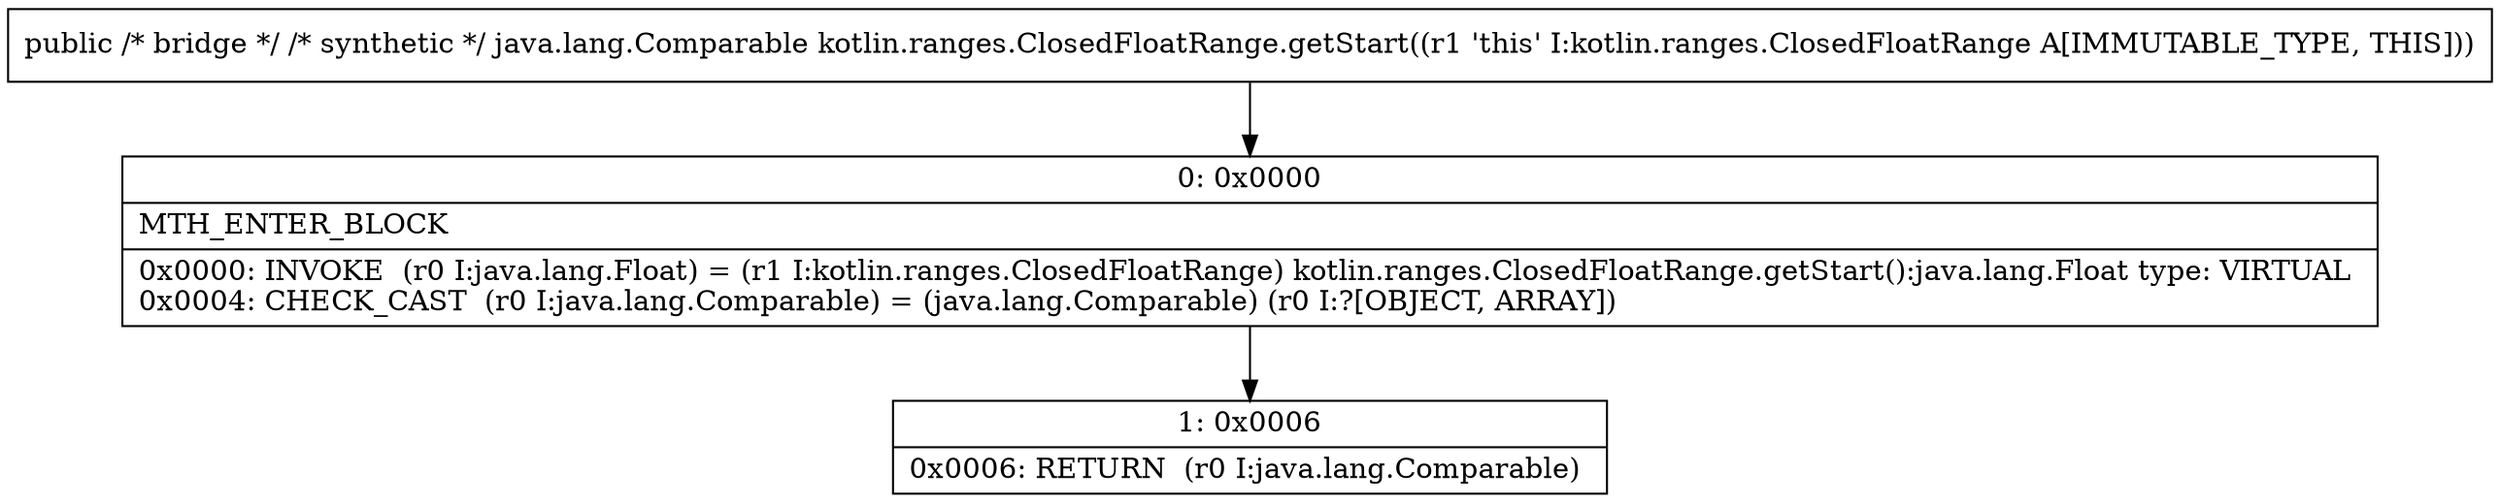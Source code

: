 digraph "CFG forkotlin.ranges.ClosedFloatRange.getStart()Ljava\/lang\/Comparable;" {
Node_0 [shape=record,label="{0\:\ 0x0000|MTH_ENTER_BLOCK\l|0x0000: INVOKE  (r0 I:java.lang.Float) = (r1 I:kotlin.ranges.ClosedFloatRange) kotlin.ranges.ClosedFloatRange.getStart():java.lang.Float type: VIRTUAL \l0x0004: CHECK_CAST  (r0 I:java.lang.Comparable) = (java.lang.Comparable) (r0 I:?[OBJECT, ARRAY]) \l}"];
Node_1 [shape=record,label="{1\:\ 0x0006|0x0006: RETURN  (r0 I:java.lang.Comparable) \l}"];
MethodNode[shape=record,label="{public \/* bridge *\/ \/* synthetic *\/ java.lang.Comparable kotlin.ranges.ClosedFloatRange.getStart((r1 'this' I:kotlin.ranges.ClosedFloatRange A[IMMUTABLE_TYPE, THIS])) }"];
MethodNode -> Node_0;
Node_0 -> Node_1;
}

